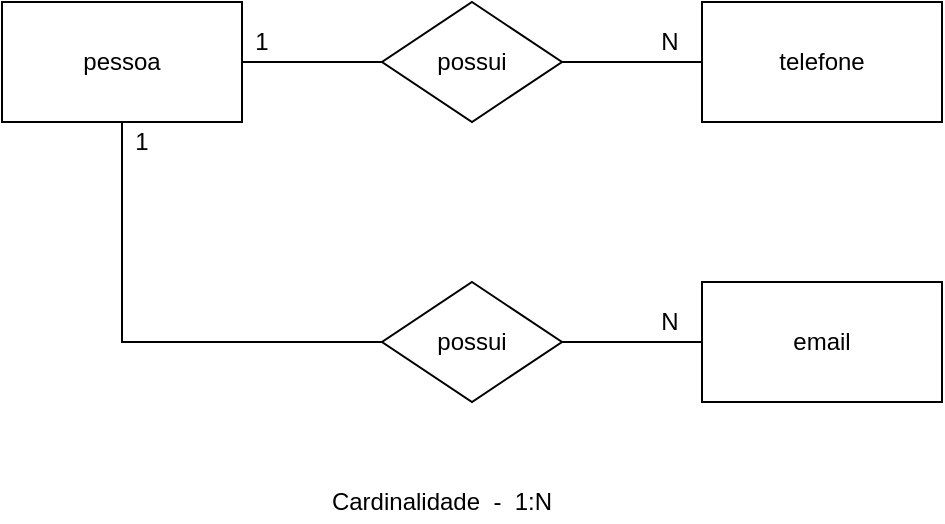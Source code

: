 <mxfile version="14.7.0" type="device"><diagram id="15UK9SyNHCrD_5bnckMT" name="Page-1"><mxGraphModel dx="1420" dy="802" grid="1" gridSize="10" guides="1" tooltips="1" connect="1" arrows="1" fold="1" page="1" pageScale="1" pageWidth="827" pageHeight="1169" math="0" shadow="0"><root><mxCell id="0"/><mxCell id="1" parent="0"/><mxCell id="ybhZpgdNtu-idF0QFI9v-13" style="edgeStyle=none;rounded=0;orthogonalLoop=1;jettySize=auto;html=1;exitX=0.5;exitY=1;exitDx=0;exitDy=0;entryX=0;entryY=0.5;entryDx=0;entryDy=0;endArrow=none;endFill=0;" edge="1" parent="1" source="ybhZpgdNtu-idF0QFI9v-1" target="ybhZpgdNtu-idF0QFI9v-8"><mxGeometry relative="1" as="geometry"><mxPoint x="160" y="250" as="targetPoint"/><Array as="points"><mxPoint x="160" y="220"/></Array></mxGeometry></mxCell><mxCell id="ybhZpgdNtu-idF0QFI9v-1" value="" style="rounded=0;whiteSpace=wrap;html=1;" vertex="1" parent="1"><mxGeometry x="100" y="50" width="120" height="60" as="geometry"/></mxCell><mxCell id="ybhZpgdNtu-idF0QFI9v-2" value="" style="rhombus;whiteSpace=wrap;html=1;" vertex="1" parent="1"><mxGeometry x="290" y="50" width="90" height="60" as="geometry"/></mxCell><mxCell id="ybhZpgdNtu-idF0QFI9v-3" value="" style="rounded=0;whiteSpace=wrap;html=1;" vertex="1" parent="1"><mxGeometry x="450" y="50" width="120" height="60" as="geometry"/></mxCell><mxCell id="ybhZpgdNtu-idF0QFI9v-4" value="pessoa" style="text;html=1;strokeColor=none;fillColor=none;align=center;verticalAlign=middle;whiteSpace=wrap;rounded=0;" vertex="1" parent="1"><mxGeometry x="140" y="70" width="40" height="20" as="geometry"/></mxCell><mxCell id="ybhZpgdNtu-idF0QFI9v-5" value="telefone" style="text;html=1;strokeColor=none;fillColor=none;align=center;verticalAlign=middle;whiteSpace=wrap;rounded=0;" vertex="1" parent="1"><mxGeometry x="490" y="70" width="40" height="20" as="geometry"/></mxCell><mxCell id="ybhZpgdNtu-idF0QFI9v-6" value="" style="rounded=0;whiteSpace=wrap;html=1;" vertex="1" parent="1"><mxGeometry x="450" y="190" width="120" height="60" as="geometry"/></mxCell><mxCell id="ybhZpgdNtu-idF0QFI9v-7" value="email" style="text;html=1;strokeColor=none;fillColor=none;align=center;verticalAlign=middle;whiteSpace=wrap;rounded=0;" vertex="1" parent="1"><mxGeometry x="490" y="210" width="40" height="20" as="geometry"/></mxCell><mxCell id="ybhZpgdNtu-idF0QFI9v-8" value="" style="rhombus;whiteSpace=wrap;html=1;" vertex="1" parent="1"><mxGeometry x="290" y="190" width="90" height="60" as="geometry"/></mxCell><mxCell id="ybhZpgdNtu-idF0QFI9v-17" value="Cardinalidade&amp;nbsp; -&amp;nbsp; 1:N" style="text;html=1;strokeColor=none;fillColor=none;align=center;verticalAlign=middle;whiteSpace=wrap;rounded=0;" vertex="1" parent="1"><mxGeometry x="220" y="290" width="200" height="20" as="geometry"/></mxCell><mxCell id="ybhZpgdNtu-idF0QFI9v-18" value="N" style="text;html=1;strokeColor=none;fillColor=none;align=center;verticalAlign=middle;whiteSpace=wrap;rounded=0;" vertex="1" parent="1"><mxGeometry x="414" y="60" width="40" height="20" as="geometry"/></mxCell><mxCell id="ybhZpgdNtu-idF0QFI9v-19" value="N" style="text;html=1;strokeColor=none;fillColor=none;align=center;verticalAlign=middle;whiteSpace=wrap;rounded=0;" vertex="1" parent="1"><mxGeometry x="414" y="200" width="40" height="20" as="geometry"/></mxCell><mxCell id="ybhZpgdNtu-idF0QFI9v-20" value="1" style="text;html=1;strokeColor=none;fillColor=none;align=center;verticalAlign=middle;whiteSpace=wrap;rounded=0;" vertex="1" parent="1"><mxGeometry x="210" y="60" width="40" height="20" as="geometry"/></mxCell><mxCell id="ybhZpgdNtu-idF0QFI9v-21" value="1" style="text;html=1;strokeColor=none;fillColor=none;align=center;verticalAlign=middle;whiteSpace=wrap;rounded=0;" vertex="1" parent="1"><mxGeometry x="150" y="110" width="40" height="20" as="geometry"/></mxCell><mxCell id="ybhZpgdNtu-idF0QFI9v-22" value="possui" style="text;html=1;strokeColor=none;fillColor=none;align=center;verticalAlign=middle;whiteSpace=wrap;rounded=0;" vertex="1" parent="1"><mxGeometry x="315" y="70" width="40" height="20" as="geometry"/></mxCell><mxCell id="ybhZpgdNtu-idF0QFI9v-23" value="possui" style="text;html=1;strokeColor=none;fillColor=none;align=center;verticalAlign=middle;whiteSpace=wrap;rounded=0;" vertex="1" parent="1"><mxGeometry x="315" y="210" width="40" height="20" as="geometry"/></mxCell><mxCell id="ybhZpgdNtu-idF0QFI9v-26" value="" style="endArrow=none;html=1;exitX=1;exitY=0.5;exitDx=0;exitDy=0;" edge="1" parent="1" source="ybhZpgdNtu-idF0QFI9v-8"><mxGeometry width="50" height="50" relative="1" as="geometry"><mxPoint x="440" y="320" as="sourcePoint"/><mxPoint x="450" y="220" as="targetPoint"/></mxGeometry></mxCell><mxCell id="ybhZpgdNtu-idF0QFI9v-27" value="" style="endArrow=none;html=1;exitX=1;exitY=0.5;exitDx=0;exitDy=0;entryX=0;entryY=0.5;entryDx=0;entryDy=0;" edge="1" parent="1" source="ybhZpgdNtu-idF0QFI9v-2" target="ybhZpgdNtu-idF0QFI9v-3"><mxGeometry width="50" height="50" relative="1" as="geometry"><mxPoint x="390" y="230" as="sourcePoint"/><mxPoint x="460" y="230" as="targetPoint"/></mxGeometry></mxCell><mxCell id="ybhZpgdNtu-idF0QFI9v-28" value="" style="endArrow=none;html=1;exitX=0.25;exitY=1;exitDx=0;exitDy=0;entryX=0;entryY=0.5;entryDx=0;entryDy=0;" edge="1" parent="1" source="ybhZpgdNtu-idF0QFI9v-20" target="ybhZpgdNtu-idF0QFI9v-2"><mxGeometry width="50" height="50" relative="1" as="geometry"><mxPoint x="400" y="240" as="sourcePoint"/><mxPoint x="470" y="240" as="targetPoint"/></mxGeometry></mxCell></root></mxGraphModel></diagram></mxfile>